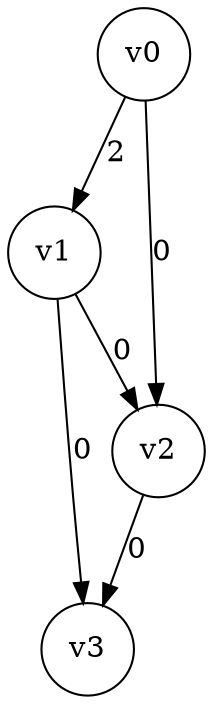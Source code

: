 digraph
{
	node [shape=circle, label="v0"] 0;
	node [shape=circle, label="v1"] 1;
	node [shape=circle, label="v2"] 2;
	node [shape=circle, label="v3"] 3;
	0 -> 2 [label="0"]
	0 -> 1 [label="2"]
	1 -> 2 [label="0"]
	1 -> 3 [label="0"]
	2 -> 3 [label="0"]
}
